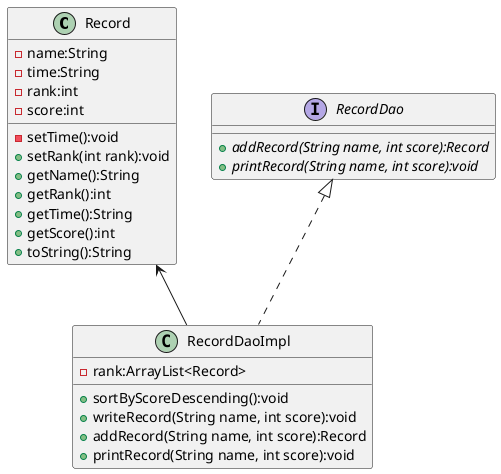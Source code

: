 @startuml

Record <-- RecordDaoImpl
RecordDao <|.. RecordDaoImpl

class Record{
    - name:String
    - time:String
    - rank:int
    - score:int
    - setTime():void
    + setRank(int rank):void
    + getName():String
    + getRank():int
    + getTime():String
    + getScore():int
    + toString():String
}

interface RecordDao{
    + {abstract}addRecord(String name, int score):Record
    + {abstract}printRecord(String name, int score):void
}

class RecordDaoImpl{
    - rank:ArrayList<Record>
    + sortByScoreDescending():void
    + writeRecord(String name, int score):void
    + addRecord(String name, int score):Record
    + printRecord(String name, int score):void
}
@enduml
